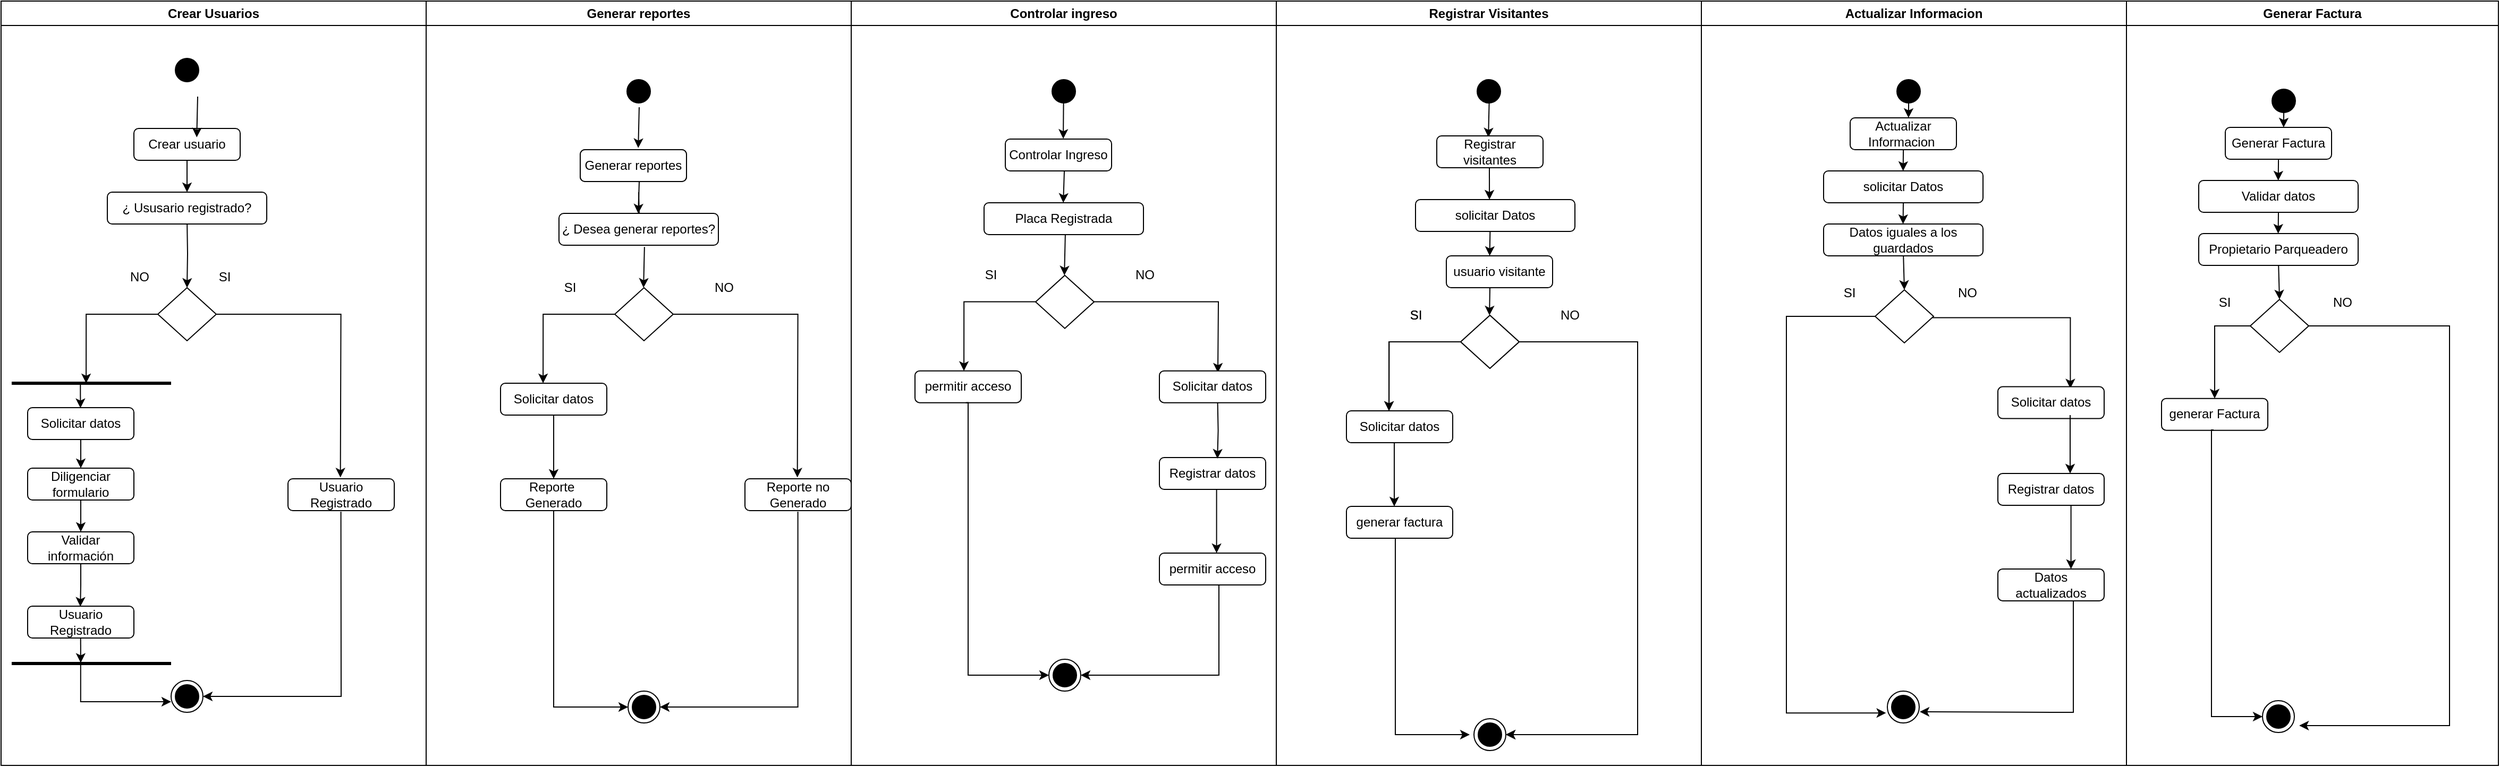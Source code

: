 <mxfile version="20.5.1" type="device"><diagram name="Page-1" id="e7e014a7-5840-1c2e-5031-d8a46d1fe8dd"><mxGraphModel dx="2355" dy="1305" grid="1" gridSize="10" guides="1" tooltips="1" connect="1" arrows="1" fold="1" page="1" pageScale="1" pageWidth="1169" pageHeight="826" background="none" math="0" shadow="0"><root><mxCell id="0"/><mxCell id="1" parent="0"/><mxCell id="2" value="Crear Usuarios" style="swimlane;whiteSpace=wrap" parent="1" vertex="1"><mxGeometry width="400" height="720" as="geometry"/></mxCell><mxCell id="iLegw1rJSocXHRjtzzDc-55" style="edgeStyle=orthogonalEdgeStyle;rounded=0;orthogonalLoop=1;jettySize=auto;html=1;entryX=0.5;entryY=0;entryDx=0;entryDy=0;entryPerimeter=0;" parent="2" edge="1"><mxGeometry relative="1" as="geometry"><mxPoint x="175" y="130" as="sourcePoint"/><mxPoint x="175" y="180" as="targetPoint"/></mxGeometry></mxCell><mxCell id="iLegw1rJSocXHRjtzzDc-56" style="edgeStyle=orthogonalEdgeStyle;rounded=0;orthogonalLoop=1;jettySize=auto;html=1;entryX=0.5;entryY=0;entryDx=0;entryDy=0;" parent="2" target="iLegw1rJSocXHRjtzzDc-53" edge="1"><mxGeometry relative="1" as="geometry"><mxPoint x="175" y="205" as="sourcePoint"/></mxGeometry></mxCell><mxCell id="iLegw1rJSocXHRjtzzDc-61" style="edgeStyle=orthogonalEdgeStyle;rounded=0;orthogonalLoop=1;jettySize=auto;html=1;entryX=0.661;entryY=-0.041;entryDx=0;entryDy=0;entryPerimeter=0;" parent="2" source="iLegw1rJSocXHRjtzzDc-53" edge="1"><mxGeometry relative="1" as="geometry"><mxPoint x="319.32" y="448.77" as="targetPoint"/></mxGeometry></mxCell><mxCell id="iLegw1rJSocXHRjtzzDc-65" style="edgeStyle=orthogonalEdgeStyle;rounded=0;orthogonalLoop=1;jettySize=auto;html=1;entryX=0.467;entryY=0.5;entryDx=0;entryDy=0;entryPerimeter=0;" parent="2" source="iLegw1rJSocXHRjtzzDc-53" target="iLegw1rJSocXHRjtzzDc-78" edge="1"><mxGeometry relative="1" as="geometry"><mxPoint x="80" y="350" as="targetPoint"/><Array as="points"><mxPoint x="80" y="295"/></Array></mxGeometry></mxCell><mxCell id="iLegw1rJSocXHRjtzzDc-53" value="" style="rhombus;whiteSpace=wrap;html=1;" parent="2" vertex="1"><mxGeometry x="147.5" y="270" width="55" height="50" as="geometry"/></mxCell><mxCell id="iLegw1rJSocXHRjtzzDc-62" style="edgeStyle=orthogonalEdgeStyle;rounded=0;orthogonalLoop=1;jettySize=auto;html=1;entryX=1;entryY=0.5;entryDx=0;entryDy=0;exitX=0.665;exitY=1.033;exitDx=0;exitDy=0;exitPerimeter=0;" parent="2" edge="1"><mxGeometry relative="1" as="geometry"><mxPoint x="319.8" y="480.99" as="sourcePoint"/><mxPoint x="190" y="655" as="targetPoint"/><Array as="points"><mxPoint x="320" y="483"/><mxPoint x="320" y="483"/><mxPoint x="320" y="655"/></Array></mxGeometry></mxCell><mxCell id="iLegw1rJSocXHRjtzzDc-66" value="Usuario Registrado" style="rounded=1;whiteSpace=wrap;html=1;" parent="2" vertex="1"><mxGeometry x="270" y="450" width="100" height="30" as="geometry"/></mxCell><mxCell id="iLegw1rJSocXHRjtzzDc-67" value="¿ Ususario registrado?" style="rounded=1;whiteSpace=wrap;html=1;" parent="2" vertex="1"><mxGeometry x="100" y="180" width="150" height="30" as="geometry"/></mxCell><mxCell id="iLegw1rJSocXHRjtzzDc-68" value="Crear usuario" style="rounded=1;whiteSpace=wrap;html=1;" parent="2" vertex="1"><mxGeometry x="125" y="120" width="100" height="30" as="geometry"/></mxCell><mxCell id="iLegw1rJSocXHRjtzzDc-79" style="edgeStyle=orthogonalEdgeStyle;rounded=0;orthogonalLoop=1;jettySize=auto;html=1;entryX=0.5;entryY=0;entryDx=0;entryDy=0;entryPerimeter=0;fontSize=12;" parent="2" source="iLegw1rJSocXHRjtzzDc-69" target="iLegw1rJSocXHRjtzzDc-70" edge="1"><mxGeometry relative="1" as="geometry"/></mxCell><mxCell id="iLegw1rJSocXHRjtzzDc-69" value="Solicitar datos" style="rounded=1;whiteSpace=wrap;html=1;" parent="2" vertex="1"><mxGeometry x="25" y="383" width="100" height="30" as="geometry"/></mxCell><mxCell id="iLegw1rJSocXHRjtzzDc-80" style="edgeStyle=orthogonalEdgeStyle;rounded=0;orthogonalLoop=1;jettySize=auto;html=1;entryX=0.5;entryY=0;entryDx=0;entryDy=0;entryPerimeter=0;fontSize=12;" parent="2" source="iLegw1rJSocXHRjtzzDc-70" target="iLegw1rJSocXHRjtzzDc-71" edge="1"><mxGeometry relative="1" as="geometry"/></mxCell><mxCell id="iLegw1rJSocXHRjtzzDc-70" value="Diligenciar formulario" style="rounded=1;whiteSpace=wrap;html=1;" parent="2" vertex="1"><mxGeometry x="25" y="440" width="100" height="30" as="geometry"/></mxCell><mxCell id="iLegw1rJSocXHRjtzzDc-81" style="edgeStyle=orthogonalEdgeStyle;rounded=0;orthogonalLoop=1;jettySize=auto;html=1;entryX=0.496;entryY=0.014;entryDx=0;entryDy=0;entryPerimeter=0;fontSize=12;" parent="2" source="iLegw1rJSocXHRjtzzDc-71" target="iLegw1rJSocXHRjtzzDc-72" edge="1"><mxGeometry relative="1" as="geometry"/></mxCell><mxCell id="iLegw1rJSocXHRjtzzDc-71" value="Validar información" style="rounded=1;whiteSpace=wrap;html=1;" parent="2" vertex="1"><mxGeometry x="25" y="500" width="100" height="30" as="geometry"/></mxCell><mxCell id="iLegw1rJSocXHRjtzzDc-72" value="Usuario&lt;br&gt;Registrado" style="rounded=1;whiteSpace=wrap;html=1;" parent="2" vertex="1"><mxGeometry x="25" y="570" width="100" height="30" as="geometry"/></mxCell><mxCell id="iLegw1rJSocXHRjtzzDc-78" value="" style="line;strokeWidth=3;fillColor=none;align=left;verticalAlign=middle;spacingTop=-1;spacingLeft=3;spacingRight=3;rotatable=0;labelPosition=right;points=[];portConstraint=eastwest;strokeColor=inherit;fontSize=12;" parent="2" vertex="1"><mxGeometry x="10" y="356" width="150" height="8" as="geometry"/></mxCell><mxCell id="iLegw1rJSocXHRjtzzDc-83" style="edgeStyle=orthogonalEdgeStyle;rounded=0;orthogonalLoop=1;jettySize=auto;html=1;entryX=0.497;entryY=0.011;entryDx=0;entryDy=0;entryPerimeter=0;fontSize=12;exitX=0.431;exitY=0.5;exitDx=0;exitDy=0;exitPerimeter=0;" parent="2" source="iLegw1rJSocXHRjtzzDc-78" target="iLegw1rJSocXHRjtzzDc-69" edge="1"><mxGeometry relative="1" as="geometry"><mxPoint x="74.83" y="364" as="sourcePoint"/><mxPoint x="74.83" y="406" as="targetPoint"/></mxGeometry></mxCell><mxCell id="iLegw1rJSocXHRjtzzDc-84" value="" style="line;strokeWidth=3;fillColor=none;align=left;verticalAlign=middle;spacingTop=-1;spacingLeft=3;spacingRight=3;rotatable=0;labelPosition=right;points=[];portConstraint=eastwest;strokeColor=inherit;fontSize=12;" parent="2" vertex="1"><mxGeometry x="10" y="620" width="150" height="8" as="geometry"/></mxCell><mxCell id="iLegw1rJSocXHRjtzzDc-91" style="edgeStyle=orthogonalEdgeStyle;rounded=0;orthogonalLoop=1;jettySize=auto;html=1;entryX=0.497;entryY=0.011;entryDx=0;entryDy=0;entryPerimeter=0;fontSize=12;exitX=0.431;exitY=0.5;exitDx=0;exitDy=0;exitPerimeter=0;" parent="2" edge="1"><mxGeometry relative="1" as="geometry"><mxPoint x="74.88" y="600" as="sourcePoint"/><mxPoint x="74.93" y="623.33" as="targetPoint"/></mxGeometry></mxCell><mxCell id="iLegw1rJSocXHRjtzzDc-92" style="edgeStyle=orthogonalEdgeStyle;rounded=0;orthogonalLoop=1;jettySize=auto;html=1;entryX=0;entryY=0.667;entryDx=0;entryDy=0;entryPerimeter=0;fontSize=12;exitX=0.431;exitY=0.5;exitDx=0;exitDy=0;exitPerimeter=0;" parent="2" edge="1"><mxGeometry relative="1" as="geometry"><mxPoint x="74.9" y="620" as="sourcePoint"/><mxPoint x="160" y="660.01" as="targetPoint"/><Array as="points"><mxPoint x="75" y="660"/></Array></mxGeometry></mxCell><mxCell id="iLegw1rJSocXHRjtzzDc-94" value="" style="ellipse;html=1;shape=endState;fillColor=#000000;strokeColor=#000000;strokeWidth=1;fontSize=12;" parent="2" vertex="1"><mxGeometry x="160" y="640" width="30" height="30" as="geometry"/></mxCell><mxCell id="4" value="Generar Factura" style="swimlane;whiteSpace=wrap;startSize=23;" parent="1" vertex="1"><mxGeometry x="2000" width="350" height="720" as="geometry"/></mxCell><mxCell id="o7gsqnV-Dj64wXWKg4CH-121" value="generar Factura" style="rounded=1;whiteSpace=wrap;html=1;" vertex="1" parent="4"><mxGeometry x="33" y="374.34" width="100" height="30" as="geometry"/></mxCell><mxCell id="iLegw1rJSocXHRjtzzDc-47" value="Actualizar Informacion" style="swimlane;whiteSpace=wrap" parent="1" vertex="1"><mxGeometry x="1600" width="400" height="720" as="geometry"/></mxCell><mxCell id="o7gsqnV-Dj64wXWKg4CH-73" value="" style="ellipse;shape=startState;fillColor=#000000;strokeColor=#000000;" vertex="1" parent="iLegw1rJSocXHRjtzzDc-47"><mxGeometry x="180" y="70" width="30" height="30" as="geometry"/></mxCell><mxCell id="o7gsqnV-Dj64wXWKg4CH-74" value="Actualizar Informacion&amp;nbsp;" style="rounded=1;whiteSpace=wrap;html=1;" vertex="1" parent="iLegw1rJSocXHRjtzzDc-47"><mxGeometry x="140" y="110" width="100" height="30" as="geometry"/></mxCell><mxCell id="o7gsqnV-Dj64wXWKg4CH-76" value="solicitar Datos" style="rounded=1;whiteSpace=wrap;html=1;" vertex="1" parent="iLegw1rJSocXHRjtzzDc-47"><mxGeometry x="115" y="160" width="150" height="30" as="geometry"/></mxCell><mxCell id="o7gsqnV-Dj64wXWKg4CH-77" value="Datos iguales a los guardados" style="rounded=1;whiteSpace=wrap;html=1;" vertex="1" parent="iLegw1rJSocXHRjtzzDc-47"><mxGeometry x="115" y="210" width="150" height="30" as="geometry"/></mxCell><mxCell id="o7gsqnV-Dj64wXWKg4CH-88" style="edgeStyle=orthogonalEdgeStyle;rounded=0;orthogonalLoop=1;jettySize=auto;html=1;entryX=0.492;entryY=-0.083;entryDx=0;entryDy=0;entryPerimeter=0;" edge="1" parent="iLegw1rJSocXHRjtzzDc-47"><mxGeometry relative="1" as="geometry"><mxPoint x="190" y="190" as="sourcePoint"/><mxPoint x="189.78" y="210" as="targetPoint"/></mxGeometry></mxCell><mxCell id="o7gsqnV-Dj64wXWKg4CH-89" style="edgeStyle=orthogonalEdgeStyle;rounded=0;orthogonalLoop=1;jettySize=auto;html=1;entryX=0.492;entryY=-0.083;entryDx=0;entryDy=0;entryPerimeter=0;" edge="1" parent="iLegw1rJSocXHRjtzzDc-47"><mxGeometry relative="1" as="geometry"><mxPoint x="190.05" y="140" as="sourcePoint"/><mxPoint x="189.83" y="160" as="targetPoint"/></mxGeometry></mxCell><mxCell id="o7gsqnV-Dj64wXWKg4CH-91" style="edgeStyle=orthogonalEdgeStyle;rounded=0;orthogonalLoop=1;jettySize=auto;html=1;entryX=0.492;entryY=-0.083;entryDx=0;entryDy=0;entryPerimeter=0;" edge="1" parent="iLegw1rJSocXHRjtzzDc-47"><mxGeometry relative="1" as="geometry"><mxPoint x="195.11" y="90" as="sourcePoint"/><mxPoint x="194.89" y="110" as="targetPoint"/></mxGeometry></mxCell><mxCell id="o7gsqnV-Dj64wXWKg4CH-92" style="edgeStyle=orthogonalEdgeStyle;rounded=0;orthogonalLoop=1;jettySize=auto;html=1;entryX=0.5;entryY=0;entryDx=0;entryDy=0;" edge="1" parent="iLegw1rJSocXHRjtzzDc-47" target="o7gsqnV-Dj64wXWKg4CH-83"><mxGeometry relative="1" as="geometry"><mxPoint x="190.11" y="240" as="sourcePoint"/><mxPoint x="189.89" y="260" as="targetPoint"/></mxGeometry></mxCell><mxCell id="o7gsqnV-Dj64wXWKg4CH-96" value="" style="ellipse;html=1;shape=endState;fillColor=#000000;strokeColor=#000000;strokeWidth=1;fontSize=12;" vertex="1" parent="iLegw1rJSocXHRjtzzDc-47"><mxGeometry x="175" y="650" width="30" height="30" as="geometry"/></mxCell><mxCell id="o7gsqnV-Dj64wXWKg4CH-97" value="NO" style="text;html=1;align=center;verticalAlign=middle;resizable=0;points=[];autosize=1;strokeColor=none;fillColor=none;" vertex="1" parent="iLegw1rJSocXHRjtzzDc-47"><mxGeometry x="230" y="260" width="40" height="30" as="geometry"/></mxCell><mxCell id="o7gsqnV-Dj64wXWKg4CH-98" value="SI" style="text;html=1;align=center;verticalAlign=middle;resizable=0;points=[];autosize=1;strokeColor=none;fillColor=none;" vertex="1" parent="iLegw1rJSocXHRjtzzDc-47"><mxGeometry x="124" y="260" width="30" height="30" as="geometry"/></mxCell><mxCell id="o7gsqnV-Dj64wXWKg4CH-101" style="edgeStyle=orthogonalEdgeStyle;rounded=0;orthogonalLoop=1;jettySize=auto;html=1;entryX=0.682;entryY=0.051;entryDx=0;entryDy=0;entryPerimeter=0;" edge="1" parent="iLegw1rJSocXHRjtzzDc-47" target="o7gsqnV-Dj64wXWKg4CH-102"><mxGeometry relative="1" as="geometry"><mxPoint x="340" y="350" as="targetPoint"/><mxPoint x="217.467" y="298.28" as="sourcePoint"/><Array as="points"><mxPoint x="347" y="298"/></Array></mxGeometry></mxCell><mxCell id="o7gsqnV-Dj64wXWKg4CH-102" value="Solicitar datos" style="rounded=1;whiteSpace=wrap;html=1;" vertex="1" parent="iLegw1rJSocXHRjtzzDc-47"><mxGeometry x="279" y="363.31" width="100" height="30" as="geometry"/></mxCell><mxCell id="o7gsqnV-Dj64wXWKg4CH-103" value="Registrar datos" style="rounded=1;whiteSpace=wrap;html=1;" vertex="1" parent="iLegw1rJSocXHRjtzzDc-47"><mxGeometry x="279" y="444.97" width="100" height="30" as="geometry"/></mxCell><mxCell id="o7gsqnV-Dj64wXWKg4CH-104" value="Datos actualizados" style="rounded=1;whiteSpace=wrap;html=1;" vertex="1" parent="iLegw1rJSocXHRjtzzDc-47"><mxGeometry x="279" y="534.97" width="100" height="30" as="geometry"/></mxCell><mxCell id="o7gsqnV-Dj64wXWKg4CH-106" style="edgeStyle=orthogonalEdgeStyle;rounded=0;orthogonalLoop=1;jettySize=auto;html=1;fontSize=12;entryX=0.5;entryY=0;entryDx=0;entryDy=0;" edge="1" parent="iLegw1rJSocXHRjtzzDc-47"><mxGeometry relative="1" as="geometry"><mxPoint x="347.8" y="534.97" as="targetPoint"/><mxPoint x="347.8" y="474.97" as="sourcePoint"/></mxGeometry></mxCell><mxCell id="o7gsqnV-Dj64wXWKg4CH-107" style="edgeStyle=orthogonalEdgeStyle;rounded=0;orthogonalLoop=1;jettySize=auto;html=1;fontSize=12;entryX=1.017;entryY=0.648;entryDx=0;entryDy=0;entryPerimeter=0;" edge="1" parent="iLegw1rJSocXHRjtzzDc-47" target="o7gsqnV-Dj64wXWKg4CH-96"><mxGeometry relative="1" as="geometry"><mxPoint x="220" y="649.97" as="targetPoint"/><mxPoint x="350" y="564.97" as="sourcePoint"/><Array as="points"><mxPoint x="350" y="670"/><mxPoint x="330" y="670"/></Array></mxGeometry></mxCell><mxCell id="o7gsqnV-Dj64wXWKg4CH-108" style="edgeStyle=orthogonalEdgeStyle;rounded=0;orthogonalLoop=1;jettySize=auto;html=1;fontSize=12;entryX=0.5;entryY=0;entryDx=0;entryDy=0;" edge="1" parent="iLegw1rJSocXHRjtzzDc-47"><mxGeometry relative="1" as="geometry"><mxPoint x="347.0" y="444.97" as="targetPoint"/><mxPoint x="347" y="390" as="sourcePoint"/></mxGeometry></mxCell><mxCell id="iLegw1rJSocXHRjtzzDc-48" value="Registrar Visitantes" style="swimlane;whiteSpace=wrap" parent="1" vertex="1"><mxGeometry x="1200" width="400" height="720" as="geometry"/></mxCell><mxCell id="o7gsqnV-Dj64wXWKg4CH-38" value="" style="ellipse;shape=startState;fillColor=#000000;strokeColor=#000000;" vertex="1" parent="iLegw1rJSocXHRjtzzDc-48"><mxGeometry x="185" y="70" width="30" height="30" as="geometry"/></mxCell><mxCell id="o7gsqnV-Dj64wXWKg4CH-71" style="edgeStyle=orthogonalEdgeStyle;rounded=0;orthogonalLoop=1;jettySize=auto;html=1;entryX=0.492;entryY=-0.083;entryDx=0;entryDy=0;entryPerimeter=0;" edge="1" parent="iLegw1rJSocXHRjtzzDc-48"><mxGeometry relative="1" as="geometry"><mxPoint x="200.44" y="90.0" as="sourcePoint"/><mxPoint x="199.56" y="128.34" as="targetPoint"/></mxGeometry></mxCell><mxCell id="o7gsqnV-Dj64wXWKg4CH-55" value="Registrar visitantes" style="rounded=1;whiteSpace=wrap;html=1;" vertex="1" parent="iLegw1rJSocXHRjtzzDc-48"><mxGeometry x="151" y="127" width="100" height="30" as="geometry"/></mxCell><mxCell id="o7gsqnV-Dj64wXWKg4CH-72" value="usuario visitante" style="rounded=1;whiteSpace=wrap;html=1;" vertex="1" parent="iLegw1rJSocXHRjtzzDc-48"><mxGeometry x="160" y="240" width="100" height="30" as="geometry"/></mxCell><mxCell id="o7gsqnV-Dj64wXWKg4CH-75" style="edgeStyle=orthogonalEdgeStyle;rounded=0;orthogonalLoop=1;jettySize=auto;html=1;entryX=0.492;entryY=-0.083;entryDx=0;entryDy=0;entryPerimeter=0;" edge="1" parent="iLegw1rJSocXHRjtzzDc-48"><mxGeometry relative="1" as="geometry"><mxPoint x="201.22" y="214" as="sourcePoint"/><mxPoint x="200.78" y="240" as="targetPoint"/></mxGeometry></mxCell><mxCell id="iLegw1rJSocXHRjtzzDc-49" value="Controlar ingreso" style="swimlane;whiteSpace=wrap;startSize=23;" parent="1" vertex="1"><mxGeometry x="800" width="400" height="720" as="geometry"/></mxCell><mxCell id="o7gsqnV-Dj64wXWKg4CH-6" value="" style="ellipse;shape=startState;fillColor=#000000;strokeColor=#000000;" vertex="1" parent="iLegw1rJSocXHRjtzzDc-49"><mxGeometry x="185" y="70" width="30" height="30" as="geometry"/></mxCell><mxCell id="o7gsqnV-Dj64wXWKg4CH-13" value="Placa Registrada" style="rounded=1;whiteSpace=wrap;html=1;" vertex="1" parent="iLegw1rJSocXHRjtzzDc-49"><mxGeometry x="125" y="190" width="150" height="30" as="geometry"/></mxCell><mxCell id="o7gsqnV-Dj64wXWKg4CH-14" style="edgeStyle=orthogonalEdgeStyle;rounded=0;orthogonalLoop=1;jettySize=auto;html=1;entryX=0.492;entryY=-0.083;entryDx=0;entryDy=0;entryPerimeter=0;exitX=0.555;exitY=1.011;exitDx=0;exitDy=0;exitPerimeter=0;" edge="1" parent="iLegw1rJSocXHRjtzzDc-49"><mxGeometry relative="1" as="geometry"><mxPoint x="200.5" y="160.33" as="sourcePoint"/><mxPoint x="199.56" y="190" as="targetPoint"/></mxGeometry></mxCell><mxCell id="o7gsqnV-Dj64wXWKg4CH-15" value="Controlar Ingreso" style="rounded=1;whiteSpace=wrap;html=1;" vertex="1" parent="iLegw1rJSocXHRjtzzDc-49"><mxGeometry x="145" y="130" width="100" height="30" as="geometry"/></mxCell><mxCell id="o7gsqnV-Dj64wXWKg4CH-19" style="edgeStyle=orthogonalEdgeStyle;rounded=0;orthogonalLoop=1;jettySize=auto;html=1;entryX=0.492;entryY=-0.083;entryDx=0;entryDy=0;entryPerimeter=0;exitX=0.493;exitY=0.87;exitDx=0;exitDy=0;exitPerimeter=0;" edge="1" parent="iLegw1rJSocXHRjtzzDc-49" source="o7gsqnV-Dj64wXWKg4CH-6"><mxGeometry relative="1" as="geometry"><mxPoint x="200.47" y="100.03" as="sourcePoint"/><mxPoint x="199.53" y="129.7" as="targetPoint"/></mxGeometry></mxCell><mxCell id="o7gsqnV-Dj64wXWKg4CH-20" style="edgeStyle=orthogonalEdgeStyle;rounded=0;orthogonalLoop=1;jettySize=auto;html=1;" edge="1" parent="iLegw1rJSocXHRjtzzDc-49" source="o7gsqnV-Dj64wXWKg4CH-22"><mxGeometry relative="1" as="geometry"><mxPoint x="345" y="350" as="targetPoint"/></mxGeometry></mxCell><mxCell id="o7gsqnV-Dj64wXWKg4CH-21" style="edgeStyle=orthogonalEdgeStyle;rounded=0;orthogonalLoop=1;jettySize=auto;html=1;entryX=0.467;entryY=0.5;entryDx=0;entryDy=0;entryPerimeter=0;" edge="1" parent="iLegw1rJSocXHRjtzzDc-49" source="o7gsqnV-Dj64wXWKg4CH-22"><mxGeometry relative="1" as="geometry"><mxPoint x="106.05" y="348.34" as="targetPoint"/><Array as="points"><mxPoint x="106" y="283.34"/></Array></mxGeometry></mxCell><mxCell id="o7gsqnV-Dj64wXWKg4CH-22" value="" style="rhombus;whiteSpace=wrap;html=1;" vertex="1" parent="iLegw1rJSocXHRjtzzDc-49"><mxGeometry x="173.5" y="258.34" width="55" height="50" as="geometry"/></mxCell><mxCell id="o7gsqnV-Dj64wXWKg4CH-23" value="NO" style="text;html=1;align=center;verticalAlign=middle;resizable=0;points=[];autosize=1;strokeColor=none;fillColor=none;" vertex="1" parent="iLegw1rJSocXHRjtzzDc-49"><mxGeometry x="256" y="243.34" width="40" height="30" as="geometry"/></mxCell><mxCell id="o7gsqnV-Dj64wXWKg4CH-24" value="SI" style="text;html=1;align=center;verticalAlign=middle;resizable=0;points=[];autosize=1;strokeColor=none;fillColor=none;" vertex="1" parent="iLegw1rJSocXHRjtzzDc-49"><mxGeometry x="116" y="243.34" width="30" height="30" as="geometry"/></mxCell><mxCell id="o7gsqnV-Dj64wXWKg4CH-25" value="permitir acceso" style="rounded=1;whiteSpace=wrap;html=1;" vertex="1" parent="iLegw1rJSocXHRjtzzDc-49"><mxGeometry x="60" y="348.34" width="100" height="30" as="geometry"/></mxCell><mxCell id="o7gsqnV-Dj64wXWKg4CH-26" style="edgeStyle=orthogonalEdgeStyle;rounded=0;orthogonalLoop=1;jettySize=auto;html=1;entryX=0.492;entryY=-0.083;entryDx=0;entryDy=0;entryPerimeter=0;" edge="1" parent="iLegw1rJSocXHRjtzzDc-49"><mxGeometry relative="1" as="geometry"><mxPoint x="201.44" y="220.0" as="sourcePoint"/><mxPoint x="200.56" y="258.34" as="targetPoint"/></mxGeometry></mxCell><mxCell id="o7gsqnV-Dj64wXWKg4CH-27" value="Solicitar datos" style="rounded=1;whiteSpace=wrap;html=1;" vertex="1" parent="iLegw1rJSocXHRjtzzDc-49"><mxGeometry x="290" y="348.34" width="100" height="30" as="geometry"/></mxCell><mxCell id="o7gsqnV-Dj64wXWKg4CH-28" value="Registrar datos" style="rounded=1;whiteSpace=wrap;html=1;" vertex="1" parent="iLegw1rJSocXHRjtzzDc-49"><mxGeometry x="290" y="430" width="100" height="30" as="geometry"/></mxCell><mxCell id="o7gsqnV-Dj64wXWKg4CH-29" value="permitir acceso" style="rounded=1;whiteSpace=wrap;html=1;" vertex="1" parent="iLegw1rJSocXHRjtzzDc-49"><mxGeometry x="290" y="520" width="100" height="30" as="geometry"/></mxCell><mxCell id="o7gsqnV-Dj64wXWKg4CH-31" style="edgeStyle=orthogonalEdgeStyle;rounded=0;orthogonalLoop=1;jettySize=auto;html=1;fontSize=12;entryX=0.546;entryY=0.033;entryDx=0;entryDy=0;entryPerimeter=0;" edge="1" parent="iLegw1rJSocXHRjtzzDc-49" target="o7gsqnV-Dj64wXWKg4CH-28"><mxGeometry relative="1" as="geometry"><mxPoint x="344.8" y="438.34" as="targetPoint"/><mxPoint x="344.8" y="378.34" as="sourcePoint"/></mxGeometry></mxCell><mxCell id="o7gsqnV-Dj64wXWKg4CH-34" style="edgeStyle=orthogonalEdgeStyle;rounded=0;orthogonalLoop=1;jettySize=auto;html=1;fontSize=12;entryX=0;entryY=0.5;entryDx=0;entryDy=0;" edge="1" parent="iLegw1rJSocXHRjtzzDc-49" target="o7gsqnV-Dj64wXWKg4CH-37"><mxGeometry relative="1" as="geometry"><mxPoint x="107.76" y="608.34" as="targetPoint"/><mxPoint x="107.76" y="378.34" as="sourcePoint"/><Array as="points"><mxPoint x="110" y="378"/><mxPoint x="110" y="635"/></Array></mxGeometry></mxCell><mxCell id="o7gsqnV-Dj64wXWKg4CH-35" style="edgeStyle=orthogonalEdgeStyle;rounded=0;orthogonalLoop=1;jettySize=auto;html=1;fontSize=12;entryX=0.5;entryY=0;entryDx=0;entryDy=0;" edge="1" parent="iLegw1rJSocXHRjtzzDc-49"><mxGeometry relative="1" as="geometry"><mxPoint x="343.8" y="520" as="targetPoint"/><mxPoint x="343.8" y="460" as="sourcePoint"/></mxGeometry></mxCell><mxCell id="o7gsqnV-Dj64wXWKg4CH-36" style="edgeStyle=orthogonalEdgeStyle;rounded=0;orthogonalLoop=1;jettySize=auto;html=1;fontSize=12;entryX=1;entryY=0.5;entryDx=0;entryDy=0;" edge="1" parent="iLegw1rJSocXHRjtzzDc-49" target="o7gsqnV-Dj64wXWKg4CH-37"><mxGeometry relative="1" as="geometry"><mxPoint x="346" y="610" as="targetPoint"/><mxPoint x="346" y="550" as="sourcePoint"/><Array as="points"><mxPoint x="346" y="635"/></Array></mxGeometry></mxCell><mxCell id="o7gsqnV-Dj64wXWKg4CH-37" value="" style="ellipse;html=1;shape=endState;fillColor=#000000;strokeColor=#000000;strokeWidth=1;fontSize=12;" vertex="1" parent="iLegw1rJSocXHRjtzzDc-49"><mxGeometry x="186" y="620" width="30" height="30" as="geometry"/></mxCell><mxCell id="iLegw1rJSocXHRjtzzDc-50" value="Generar reportes" style="swimlane;whiteSpace=wrap" parent="1" vertex="1"><mxGeometry x="400" width="400" height="720" as="geometry"/></mxCell><mxCell id="iLegw1rJSocXHRjtzzDc-96" value="" style="ellipse;shape=startState;fillColor=#000000;strokeColor=#000000;" parent="iLegw1rJSocXHRjtzzDc-50" vertex="1"><mxGeometry x="185" y="70" width="30" height="30" as="geometry"/></mxCell><mxCell id="o7gsqnV-Dj64wXWKg4CH-7" value="" style="edgeStyle=orthogonalEdgeStyle;rounded=0;orthogonalLoop=1;jettySize=auto;html=1;" edge="1" parent="iLegw1rJSocXHRjtzzDc-50" target="iLegw1rJSocXHRjtzzDc-109"><mxGeometry relative="1" as="geometry"><mxPoint x="200" y="180" as="sourcePoint"/></mxGeometry></mxCell><mxCell id="iLegw1rJSocXHRjtzzDc-97" value="Generar reportes" style="rounded=1;whiteSpace=wrap;html=1;" parent="iLegw1rJSocXHRjtzzDc-50" vertex="1"><mxGeometry x="145" y="140" width="100" height="30" as="geometry"/></mxCell><mxCell id="iLegw1rJSocXHRjtzzDc-98" style="edgeStyle=orthogonalEdgeStyle;rounded=0;orthogonalLoop=1;jettySize=auto;html=1;entryX=0.661;entryY=-0.041;entryDx=0;entryDy=0;entryPerimeter=0;" parent="iLegw1rJSocXHRjtzzDc-50" source="iLegw1rJSocXHRjtzzDc-100" edge="1"><mxGeometry relative="1" as="geometry"><mxPoint x="349.32" y="448.77" as="targetPoint"/></mxGeometry></mxCell><mxCell id="iLegw1rJSocXHRjtzzDc-99" style="edgeStyle=orthogonalEdgeStyle;rounded=0;orthogonalLoop=1;jettySize=auto;html=1;entryX=0.467;entryY=0.5;entryDx=0;entryDy=0;entryPerimeter=0;" parent="iLegw1rJSocXHRjtzzDc-50" source="iLegw1rJSocXHRjtzzDc-100" edge="1"><mxGeometry relative="1" as="geometry"><mxPoint x="110.05" y="360" as="targetPoint"/><Array as="points"><mxPoint x="110" y="295"/></Array></mxGeometry></mxCell><mxCell id="iLegw1rJSocXHRjtzzDc-100" value="" style="rhombus;whiteSpace=wrap;html=1;" parent="iLegw1rJSocXHRjtzzDc-50" vertex="1"><mxGeometry x="177.5" y="270" width="55" height="50" as="geometry"/></mxCell><mxCell id="iLegw1rJSocXHRjtzzDc-101" style="edgeStyle=orthogonalEdgeStyle;rounded=0;orthogonalLoop=1;jettySize=auto;html=1;entryX=1;entryY=0.5;entryDx=0;entryDy=0;exitX=0.665;exitY=1.033;exitDx=0;exitDy=0;exitPerimeter=0;" parent="iLegw1rJSocXHRjtzzDc-50" edge="1" target="iLegw1rJSocXHRjtzzDc-115"><mxGeometry relative="1" as="geometry"><mxPoint x="349.8" y="480.99" as="sourcePoint"/><mxPoint x="220" y="655" as="targetPoint"/><Array as="points"><mxPoint x="350" y="665"/></Array></mxGeometry></mxCell><mxCell id="iLegw1rJSocXHRjtzzDc-102" value="Reporte no&lt;br&gt;Generado" style="rounded=1;whiteSpace=wrap;html=1;" parent="iLegw1rJSocXHRjtzzDc-50" vertex="1"><mxGeometry x="300" y="450" width="100" height="30" as="geometry"/></mxCell><mxCell id="iLegw1rJSocXHRjtzzDc-109" value="¿ Desea generar reportes?" style="rounded=1;whiteSpace=wrap;html=1;" parent="iLegw1rJSocXHRjtzzDc-50" vertex="1"><mxGeometry x="125" y="200" width="150" height="30" as="geometry"/></mxCell><mxCell id="iLegw1rJSocXHRjtzzDc-110" value="NO" style="text;html=1;align=center;verticalAlign=middle;resizable=0;points=[];autosize=1;strokeColor=none;fillColor=none;" parent="iLegw1rJSocXHRjtzzDc-50" vertex="1"><mxGeometry x="260" y="255" width="40" height="30" as="geometry"/></mxCell><mxCell id="iLegw1rJSocXHRjtzzDc-111" value="SI" style="text;html=1;align=center;verticalAlign=middle;resizable=0;points=[];autosize=1;strokeColor=none;fillColor=none;" parent="iLegw1rJSocXHRjtzzDc-50" vertex="1"><mxGeometry x="120" y="255" width="30" height="30" as="geometry"/></mxCell><mxCell id="iLegw1rJSocXHRjtzzDc-120" style="edgeStyle=orthogonalEdgeStyle;rounded=0;orthogonalLoop=1;jettySize=auto;html=1;fontSize=12;entryX=0.5;entryY=0;entryDx=0;entryDy=0;" parent="iLegw1rJSocXHRjtzzDc-50" source="iLegw1rJSocXHRjtzzDc-114" edge="1" target="iLegw1rJSocXHRjtzzDc-118"><mxGeometry relative="1" as="geometry"><mxPoint x="120" y="440.0" as="targetPoint"/></mxGeometry></mxCell><mxCell id="iLegw1rJSocXHRjtzzDc-114" value="Solicitar datos" style="rounded=1;whiteSpace=wrap;html=1;" parent="iLegw1rJSocXHRjtzzDc-50" vertex="1"><mxGeometry x="70" y="360" width="100" height="30" as="geometry"/></mxCell><mxCell id="iLegw1rJSocXHRjtzzDc-115" value="" style="ellipse;html=1;shape=endState;fillColor=#000000;strokeColor=#000000;strokeWidth=1;fontSize=12;" parent="iLegw1rJSocXHRjtzzDc-50" vertex="1"><mxGeometry x="190" y="650" width="30" height="30" as="geometry"/></mxCell><mxCell id="iLegw1rJSocXHRjtzzDc-54" style="edgeStyle=orthogonalEdgeStyle;rounded=0;orthogonalLoop=1;jettySize=auto;html=1;entryX=0.492;entryY=-0.083;entryDx=0;entryDy=0;entryPerimeter=0;" parent="iLegw1rJSocXHRjtzzDc-50" edge="1"><mxGeometry relative="1" as="geometry"><mxPoint x="200.47" y="100.03" as="sourcePoint"/><mxPoint x="199.59" y="138.37" as="targetPoint"/></mxGeometry></mxCell><mxCell id="iLegw1rJSocXHRjtzzDc-117" style="edgeStyle=orthogonalEdgeStyle;rounded=0;orthogonalLoop=1;jettySize=auto;html=1;entryX=0.492;entryY=-0.083;entryDx=0;entryDy=0;entryPerimeter=0;exitX=0.555;exitY=1.011;exitDx=0;exitDy=0;exitPerimeter=0;" parent="iLegw1rJSocXHRjtzzDc-50" edge="1" source="iLegw1rJSocXHRjtzzDc-97"><mxGeometry relative="1" as="geometry"><mxPoint x="200.44" y="161.66" as="sourcePoint"/><mxPoint x="199.56" y="200" as="targetPoint"/></mxGeometry></mxCell><mxCell id="iLegw1rJSocXHRjtzzDc-121" style="edgeStyle=orthogonalEdgeStyle;rounded=0;orthogonalLoop=1;jettySize=auto;html=1;entryX=0;entryY=0.5;entryDx=0;entryDy=0;fontSize=12;" parent="iLegw1rJSocXHRjtzzDc-50" source="iLegw1rJSocXHRjtzzDc-118" target="iLegw1rJSocXHRjtzzDc-115" edge="1"><mxGeometry relative="1" as="geometry"><Array as="points"><mxPoint x="120" y="665"/></Array></mxGeometry></mxCell><mxCell id="iLegw1rJSocXHRjtzzDc-118" value="Reporte&amp;nbsp;&lt;br&gt;Generado" style="rounded=1;whiteSpace=wrap;html=1;" parent="iLegw1rJSocXHRjtzzDc-50" vertex="1"><mxGeometry x="70" y="450" width="100" height="30" as="geometry"/></mxCell><mxCell id="o7gsqnV-Dj64wXWKg4CH-5" style="edgeStyle=orthogonalEdgeStyle;rounded=0;orthogonalLoop=1;jettySize=auto;html=1;entryX=0.492;entryY=-0.083;entryDx=0;entryDy=0;entryPerimeter=0;" edge="1" parent="iLegw1rJSocXHRjtzzDc-50"><mxGeometry relative="1" as="geometry"><mxPoint x="205.44" y="231.66" as="sourcePoint"/><mxPoint x="204.56" y="270" as="targetPoint"/></mxGeometry></mxCell><mxCell id="o7gsqnV-Dj64wXWKg4CH-12" value="Generar reportes" style="rounded=1;whiteSpace=wrap;html=1;" vertex="1" parent="iLegw1rJSocXHRjtzzDc-50"><mxGeometry x="145" y="140" width="100" height="30" as="geometry"/></mxCell><mxCell id="iLegw1rJSocXHRjtzzDc-57" value="NO" style="text;html=1;align=center;verticalAlign=middle;resizable=0;points=[];autosize=1;strokeColor=none;fillColor=none;" parent="1" vertex="1"><mxGeometry x="110" y="245" width="40" height="30" as="geometry"/></mxCell><mxCell id="iLegw1rJSocXHRjtzzDc-58" value="SI" style="text;html=1;align=center;verticalAlign=middle;resizable=0;points=[];autosize=1;strokeColor=none;fillColor=none;" parent="1" vertex="1"><mxGeometry x="195" y="245" width="30" height="30" as="geometry"/></mxCell><mxCell id="iLegw1rJSocXHRjtzzDc-95" value="" style="ellipse;shape=startState;fillColor=#000000;strokeColor=#000000;" parent="1" vertex="1"><mxGeometry x="160" y="50" width="30" height="30" as="geometry"/></mxCell><mxCell id="iLegw1rJSocXHRjtzzDc-116" style="edgeStyle=orthogonalEdgeStyle;rounded=0;orthogonalLoop=1;jettySize=auto;html=1;entryX=0.492;entryY=-0.083;entryDx=0;entryDy=0;entryPerimeter=0;" parent="1" edge="1"><mxGeometry relative="1" as="geometry"><mxPoint x="185.0" y="90" as="sourcePoint"/><mxPoint x="184.12" y="128.34" as="targetPoint"/><Array as="points"><mxPoint x="184" y="90"/></Array></mxGeometry></mxCell><mxCell id="o7gsqnV-Dj64wXWKg4CH-56" style="edgeStyle=orthogonalEdgeStyle;rounded=0;orthogonalLoop=1;jettySize=auto;html=1;entryX=1;entryY=0.5;entryDx=0;entryDy=0;exitX=1;exitY=0.5;exitDx=0;exitDy=0;" edge="1" parent="1" source="o7gsqnV-Dj64wXWKg4CH-58" target="o7gsqnV-Dj64wXWKg4CH-65"><mxGeometry relative="1" as="geometry"><mxPoint x="1545" y="690" as="targetPoint"/><Array as="points"><mxPoint x="1540" y="321"/><mxPoint x="1540" y="691"/></Array></mxGeometry></mxCell><mxCell id="o7gsqnV-Dj64wXWKg4CH-57" style="edgeStyle=orthogonalEdgeStyle;rounded=0;orthogonalLoop=1;jettySize=auto;html=1;entryX=0.467;entryY=0.5;entryDx=0;entryDy=0;entryPerimeter=0;" edge="1" parent="1" source="o7gsqnV-Dj64wXWKg4CH-58"><mxGeometry relative="1" as="geometry"><mxPoint x="1306.05" y="386" as="targetPoint"/><Array as="points"><mxPoint x="1306" y="321"/></Array></mxGeometry></mxCell><mxCell id="o7gsqnV-Dj64wXWKg4CH-58" value="" style="rhombus;whiteSpace=wrap;html=1;" vertex="1" parent="1"><mxGeometry x="1373.5" y="296" width="55" height="50" as="geometry"/></mxCell><mxCell id="o7gsqnV-Dj64wXWKg4CH-60" value="solicitar Datos" style="rounded=1;whiteSpace=wrap;html=1;" vertex="1" parent="1"><mxGeometry x="1331" y="187" width="150" height="30" as="geometry"/></mxCell><mxCell id="o7gsqnV-Dj64wXWKg4CH-61" value="NO" style="text;html=1;align=center;verticalAlign=middle;resizable=0;points=[];autosize=1;strokeColor=none;fillColor=none;" vertex="1" parent="1"><mxGeometry x="1456" y="281" width="40" height="30" as="geometry"/></mxCell><mxCell id="o7gsqnV-Dj64wXWKg4CH-62" value="SI" style="text;html=1;align=center;verticalAlign=middle;resizable=0;points=[];autosize=1;strokeColor=none;fillColor=none;" vertex="1" parent="1"><mxGeometry x="1316" y="281" width="30" height="30" as="geometry"/></mxCell><mxCell id="o7gsqnV-Dj64wXWKg4CH-63" style="edgeStyle=orthogonalEdgeStyle;rounded=0;orthogonalLoop=1;jettySize=auto;html=1;fontSize=12;entryX=0.5;entryY=0;entryDx=0;entryDy=0;" edge="1" parent="1"><mxGeometry relative="1" as="geometry"><mxPoint x="1311" y="476" as="targetPoint"/><mxPoint x="1311" y="416" as="sourcePoint"/></mxGeometry></mxCell><mxCell id="o7gsqnV-Dj64wXWKg4CH-64" value="Solicitar datos" style="rounded=1;whiteSpace=wrap;html=1;" vertex="1" parent="1"><mxGeometry x="1266" y="386" width="100" height="30" as="geometry"/></mxCell><mxCell id="o7gsqnV-Dj64wXWKg4CH-65" value="" style="ellipse;html=1;shape=endState;fillColor=#000000;strokeColor=#000000;strokeWidth=1;fontSize=12;" vertex="1" parent="1"><mxGeometry x="1386" y="676" width="30" height="30" as="geometry"/></mxCell><mxCell id="o7gsqnV-Dj64wXWKg4CH-66" style="edgeStyle=orthogonalEdgeStyle;rounded=0;orthogonalLoop=1;jettySize=auto;html=1;entryX=0.492;entryY=-0.083;entryDx=0;entryDy=0;entryPerimeter=0;exitX=0.555;exitY=1.011;exitDx=0;exitDy=0;exitPerimeter=0;" edge="1" parent="1"><mxGeometry relative="1" as="geometry"><mxPoint x="1400.5" y="157.33" as="sourcePoint"/><mxPoint x="1400.56" y="187" as="targetPoint"/></mxGeometry></mxCell><mxCell id="o7gsqnV-Dj64wXWKg4CH-67" style="edgeStyle=orthogonalEdgeStyle;rounded=0;orthogonalLoop=1;jettySize=auto;html=1;entryX=0;entryY=0.5;entryDx=0;entryDy=0;fontSize=12;" edge="1" parent="1"><mxGeometry relative="1" as="geometry"><Array as="points"><mxPoint x="1312" y="691"/></Array><mxPoint x="1312" y="506" as="sourcePoint"/><mxPoint x="1382" y="691" as="targetPoint"/></mxGeometry></mxCell><mxCell id="o7gsqnV-Dj64wXWKg4CH-68" value="generar factura" style="rounded=1;whiteSpace=wrap;html=1;" vertex="1" parent="1"><mxGeometry x="1266" y="476" width="100" height="30" as="geometry"/></mxCell><mxCell id="o7gsqnV-Dj64wXWKg4CH-69" style="edgeStyle=orthogonalEdgeStyle;rounded=0;orthogonalLoop=1;jettySize=auto;html=1;entryX=0.492;entryY=-0.083;entryDx=0;entryDy=0;entryPerimeter=0;" edge="1" parent="1"><mxGeometry relative="1" as="geometry"><mxPoint x="1401" y="270" as="sourcePoint"/><mxPoint x="1400.56" y="296" as="targetPoint"/></mxGeometry></mxCell><mxCell id="o7gsqnV-Dj64wXWKg4CH-78" value="" style="rhombus;whiteSpace=wrap;html=1;" vertex="1" parent="1"><mxGeometry x="1373.5" y="296" width="55" height="50" as="geometry"/></mxCell><mxCell id="o7gsqnV-Dj64wXWKg4CH-79" style="edgeStyle=orthogonalEdgeStyle;rounded=0;orthogonalLoop=1;jettySize=auto;html=1;entryX=1;entryY=0.5;entryDx=0;entryDy=0;exitX=1;exitY=0.5;exitDx=0;exitDy=0;" edge="1" source="o7gsqnV-Dj64wXWKg4CH-78" parent="1"><mxGeometry relative="1" as="geometry"><mxPoint x="1416.0" y="691" as="targetPoint"/><Array as="points"><mxPoint x="1540" y="321"/><mxPoint x="1540" y="691"/></Array></mxGeometry></mxCell><mxCell id="o7gsqnV-Dj64wXWKg4CH-80" style="edgeStyle=orthogonalEdgeStyle;rounded=0;orthogonalLoop=1;jettySize=auto;html=1;entryX=0.467;entryY=0.5;entryDx=0;entryDy=0;entryPerimeter=0;" edge="1" source="o7gsqnV-Dj64wXWKg4CH-78" parent="1"><mxGeometry relative="1" as="geometry"><mxPoint x="1306.05" y="386" as="targetPoint"/><Array as="points"><mxPoint x="1306" y="321"/></Array></mxGeometry></mxCell><mxCell id="o7gsqnV-Dj64wXWKg4CH-81" value="SI" style="text;html=1;align=center;verticalAlign=middle;resizable=0;points=[];autosize=1;strokeColor=none;fillColor=none;" vertex="1" parent="1"><mxGeometry x="1316" y="281" width="30" height="30" as="geometry"/></mxCell><mxCell id="o7gsqnV-Dj64wXWKg4CH-83" value="" style="rhombus;whiteSpace=wrap;html=1;" vertex="1" parent="1"><mxGeometry x="1763.5" y="272" width="55" height="50" as="geometry"/></mxCell><mxCell id="o7gsqnV-Dj64wXWKg4CH-85" style="edgeStyle=orthogonalEdgeStyle;rounded=0;orthogonalLoop=1;jettySize=auto;html=1;entryX=-0.04;entryY=0.687;entryDx=0;entryDy=0;entryPerimeter=0;" edge="1" parent="1" source="o7gsqnV-Dj64wXWKg4CH-83" target="o7gsqnV-Dj64wXWKg4CH-96"><mxGeometry relative="1" as="geometry"><mxPoint x="1696.05" y="362" as="targetPoint"/><Array as="points"><mxPoint x="1680" y="297"/><mxPoint x="1680" y="671"/></Array></mxGeometry></mxCell><mxCell id="o7gsqnV-Dj64wXWKg4CH-109" value="" style="ellipse;shape=startState;fillColor=#000000;strokeColor=#000000;" vertex="1" parent="1"><mxGeometry x="2133" y="79" width="30" height="30" as="geometry"/></mxCell><mxCell id="o7gsqnV-Dj64wXWKg4CH-110" value="Generar Factura" style="rounded=1;whiteSpace=wrap;html=1;" vertex="1" parent="1"><mxGeometry x="2093" y="119" width="100" height="30" as="geometry"/></mxCell><mxCell id="o7gsqnV-Dj64wXWKg4CH-111" value="Validar datos" style="rounded=1;whiteSpace=wrap;html=1;" vertex="1" parent="1"><mxGeometry x="2068" y="169" width="150" height="30" as="geometry"/></mxCell><mxCell id="o7gsqnV-Dj64wXWKg4CH-112" value="Propietario Parqueadero" style="rounded=1;whiteSpace=wrap;html=1;" vertex="1" parent="1"><mxGeometry x="2068" y="219" width="150" height="30" as="geometry"/></mxCell><mxCell id="o7gsqnV-Dj64wXWKg4CH-113" style="edgeStyle=orthogonalEdgeStyle;rounded=0;orthogonalLoop=1;jettySize=auto;html=1;entryX=0.492;entryY=-0.083;entryDx=0;entryDy=0;entryPerimeter=0;" edge="1" parent="1"><mxGeometry relative="1" as="geometry"><mxPoint x="2143" y="199" as="sourcePoint"/><mxPoint x="2142.78" y="219" as="targetPoint"/></mxGeometry></mxCell><mxCell id="o7gsqnV-Dj64wXWKg4CH-114" style="edgeStyle=orthogonalEdgeStyle;rounded=0;orthogonalLoop=1;jettySize=auto;html=1;entryX=0.492;entryY=-0.083;entryDx=0;entryDy=0;entryPerimeter=0;" edge="1" parent="1"><mxGeometry relative="1" as="geometry"><mxPoint x="2143.05" y="149" as="sourcePoint"/><mxPoint x="2142.83" y="169" as="targetPoint"/></mxGeometry></mxCell><mxCell id="o7gsqnV-Dj64wXWKg4CH-115" style="edgeStyle=orthogonalEdgeStyle;rounded=0;orthogonalLoop=1;jettySize=auto;html=1;entryX=0.492;entryY=-0.083;entryDx=0;entryDy=0;entryPerimeter=0;" edge="1" parent="1"><mxGeometry relative="1" as="geometry"><mxPoint x="2148.11" y="99" as="sourcePoint"/><mxPoint x="2147.89" y="119" as="targetPoint"/></mxGeometry></mxCell><mxCell id="o7gsqnV-Dj64wXWKg4CH-116" style="edgeStyle=orthogonalEdgeStyle;rounded=0;orthogonalLoop=1;jettySize=auto;html=1;entryX=0.5;entryY=0;entryDx=0;entryDy=0;" edge="1" parent="1" target="o7gsqnV-Dj64wXWKg4CH-127"><mxGeometry relative="1" as="geometry"><mxPoint x="2143.11" y="249" as="sourcePoint"/><mxPoint x="542.89" y="269" as="targetPoint"/></mxGeometry></mxCell><mxCell id="o7gsqnV-Dj64wXWKg4CH-117" value="" style="ellipse;html=1;shape=endState;fillColor=#000000;strokeColor=#000000;strokeWidth=1;fontSize=12;" vertex="1" parent="1"><mxGeometry x="2128" y="659" width="30" height="30" as="geometry"/></mxCell><mxCell id="o7gsqnV-Dj64wXWKg4CH-118" value="NO" style="text;html=1;align=center;verticalAlign=middle;resizable=0;points=[];autosize=1;strokeColor=none;fillColor=none;" vertex="1" parent="1"><mxGeometry x="2183" y="269" width="40" height="30" as="geometry"/></mxCell><mxCell id="o7gsqnV-Dj64wXWKg4CH-119" value="SI" style="text;html=1;align=center;verticalAlign=middle;resizable=0;points=[];autosize=1;strokeColor=none;fillColor=none;" vertex="1" parent="1"><mxGeometry x="2077" y="269" width="30" height="30" as="geometry"/></mxCell><mxCell id="o7gsqnV-Dj64wXWKg4CH-127" value="" style="rhombus;whiteSpace=wrap;html=1;" vertex="1" parent="1"><mxGeometry x="2116.5" y="281" width="55" height="50" as="geometry"/></mxCell><mxCell id="o7gsqnV-Dj64wXWKg4CH-130" style="edgeStyle=orthogonalEdgeStyle;rounded=0;orthogonalLoop=1;jettySize=auto;html=1;fontSize=12;entryX=0;entryY=0.5;entryDx=0;entryDy=0;" edge="1" parent="1" target="o7gsqnV-Dj64wXWKg4CH-117"><mxGeometry relative="1" as="geometry"><mxPoint x="2082.0" y="458.97" as="targetPoint"/><mxPoint x="2082.0" y="404" as="sourcePoint"/><Array as="points"><mxPoint x="2080" y="404"/><mxPoint x="2080" y="674"/></Array></mxGeometry></mxCell><mxCell id="o7gsqnV-Dj64wXWKg4CH-133" style="edgeStyle=orthogonalEdgeStyle;rounded=0;orthogonalLoop=1;jettySize=auto;html=1;fontSize=12;entryX=1.153;entryY=0.782;entryDx=0;entryDy=0;entryPerimeter=0;exitX=1;exitY=0.5;exitDx=0;exitDy=0;" edge="1" parent="1" source="o7gsqnV-Dj64wXWKg4CH-127" target="o7gsqnV-Dj64wXWKg4CH-117"><mxGeometry relative="1" as="geometry"><mxPoint x="2160" y="664.47" as="targetPoint"/><mxPoint x="2304.49" y="560" as="sourcePoint"/><Array as="points"><mxPoint x="2304" y="306"/><mxPoint x="2304" y="682"/></Array></mxGeometry></mxCell><mxCell id="o7gsqnV-Dj64wXWKg4CH-134" style="edgeStyle=orthogonalEdgeStyle;rounded=0;orthogonalLoop=1;jettySize=auto;html=1;fontSize=12;entryX=0.5;entryY=0;entryDx=0;entryDy=0;exitX=0;exitY=0.5;exitDx=0;exitDy=0;" edge="1" parent="1" source="o7gsqnV-Dj64wXWKg4CH-127" target="o7gsqnV-Dj64wXWKg4CH-121"><mxGeometry relative="1" as="geometry"><mxPoint x="2082.8" y="374.34" as="targetPoint"/><mxPoint x="2082.8" y="319.37" as="sourcePoint"/></mxGeometry></mxCell></root></mxGraphModel></diagram></mxfile>